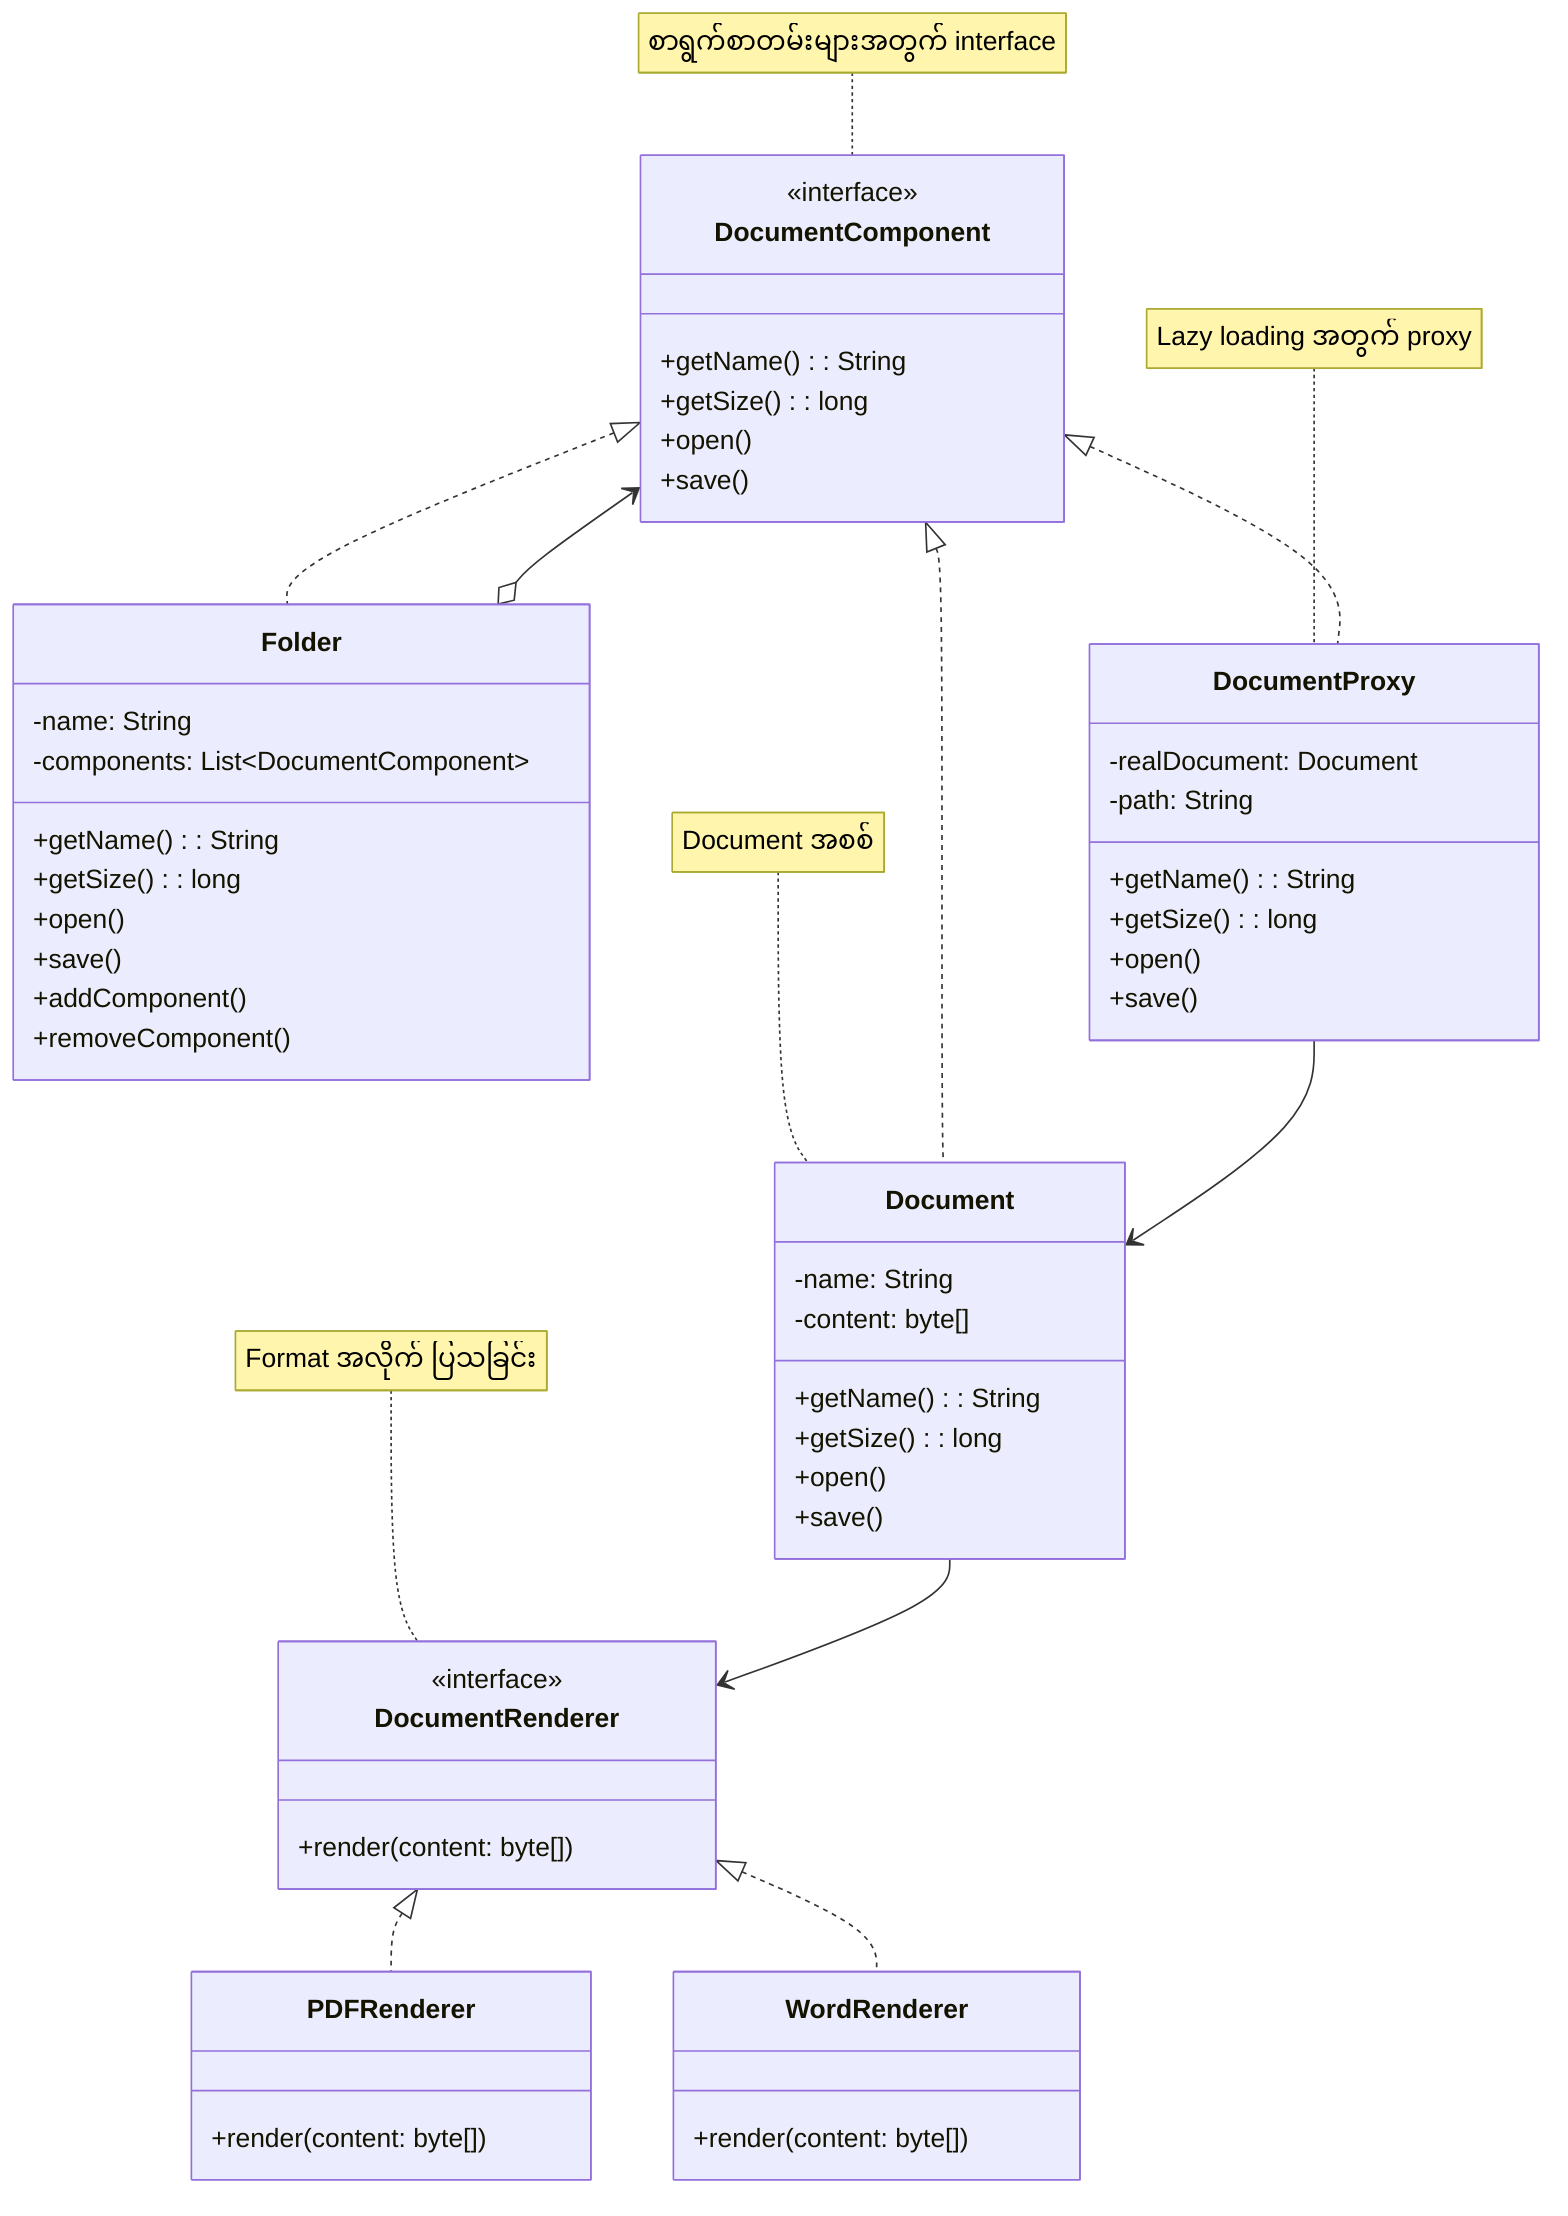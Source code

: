 classDiagram
    %% Document Component (Composite Pattern)
    class DocumentComponent {
        <<interface>>
        +getName(): String
        +getSize(): long
        +open()
        +save()
    }
    class Document {
        -name: String
        -content: byte[]
        +getName(): String
        +getSize(): long
        +open()
        +save()
    }
    class Folder {
        -name: String
        -components: List~DocumentComponent~
        +getName(): String
        +getSize(): long
        +open()
        +save()
        +addComponent()
        +removeComponent()
    }

    %% Document Renderer (Bridge Pattern)
    class DocumentRenderer {
        <<interface>>
        +render(content: byte[])
    }
    class PDFRenderer {
        +render(content: byte[])
    }
    class WordRenderer {
        +render(content: byte[])
    }
    
    %% Document Proxy
    class DocumentProxy {
        -realDocument: Document
        -path: String
        +getName(): String
        +getSize(): long
        +open()
        +save()
    }

    DocumentComponent <|.. Document
    DocumentComponent <|.. Folder
    DocumentComponent <|.. DocumentProxy
    Folder o--> DocumentComponent
    Document --> DocumentRenderer
    DocumentRenderer <|.. PDFRenderer
    DocumentRenderer <|.. WordRenderer
    DocumentProxy --> Document

    note for DocumentComponent "စာရွက်စာတမ်းများအတွက် interface"
    note for Document "Document အစစ်"
    note for DocumentProxy "Lazy loading အတွက် proxy"
    note for DocumentRenderer "Format အလိုက် ပြသခြင်း"